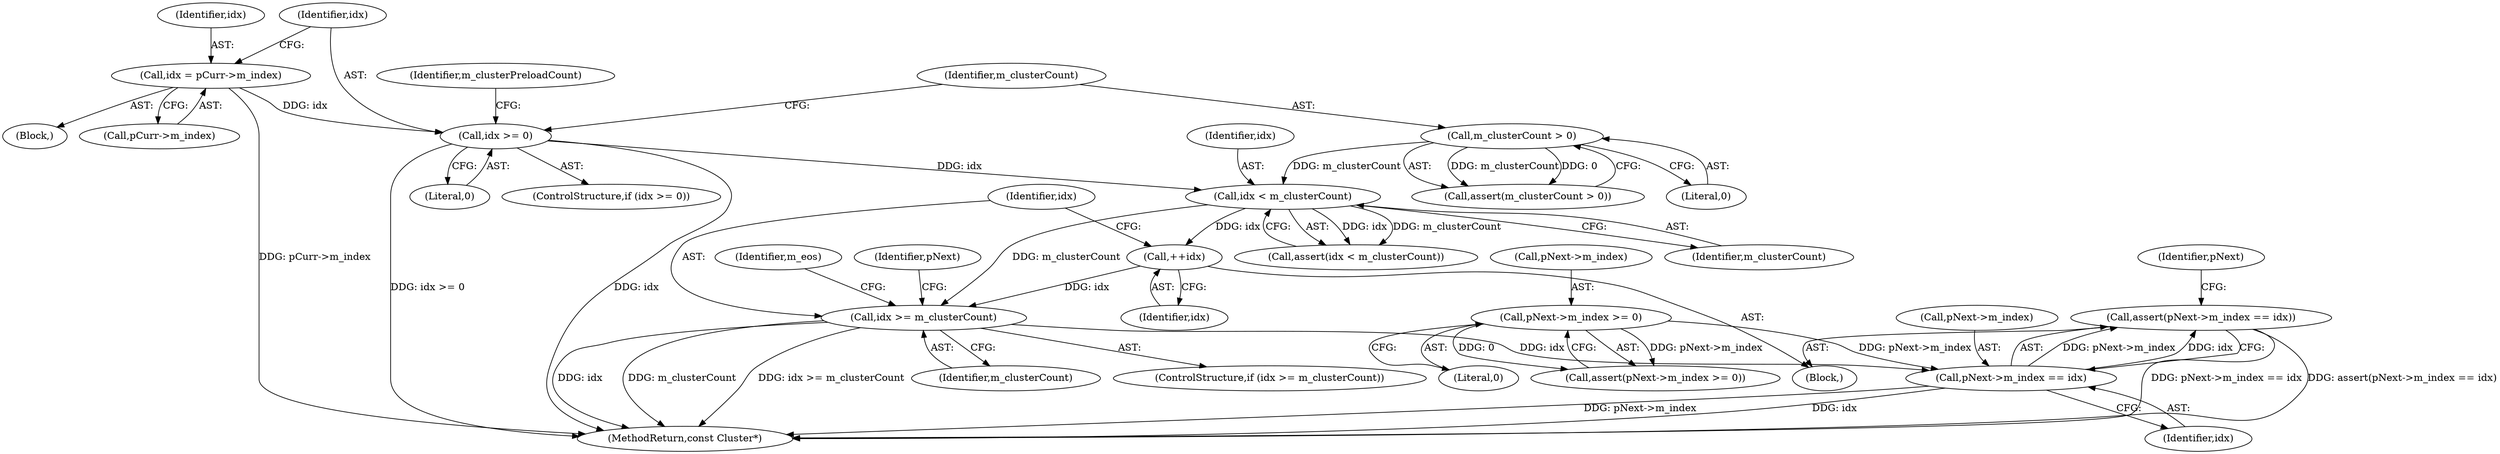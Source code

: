 digraph "0_Android_cc274e2abe8b2a6698a5c47d8aa4bb45f1f9538d_20@API" {
"1000184" [label="(Call,assert(pNext->m_index == idx))"];
"1000185" [label="(Call,pNext->m_index == idx)"];
"1000179" [label="(Call,pNext->m_index >= 0)"];
"1000165" [label="(Call,idx >= m_clusterCount)"];
"1000162" [label="(Call,++idx)"];
"1000153" [label="(Call,idx < m_clusterCount)"];
"1000144" [label="(Call,idx >= 0)"];
"1000138" [label="(Call,idx = pCurr->m_index)"];
"1000149" [label="(Call,m_clusterCount > 0)"];
"1000191" [label="(Identifier,pNext)"];
"1000165" [label="(Call,idx >= m_clusterCount)"];
"1000140" [label="(Call,pCurr->m_index)"];
"1000146" [label="(Literal,0)"];
"1000164" [label="(ControlStructure,if (idx >= m_clusterCount))"];
"1000139" [label="(Identifier,idx)"];
"1000183" [label="(Literal,0)"];
"1000179" [label="(Call,pNext->m_index >= 0)"];
"1000170" [label="(Identifier,m_eos)"];
"1000145" [label="(Identifier,idx)"];
"1000180" [label="(Call,pNext->m_index)"];
"1000194" [label="(Identifier,m_clusterPreloadCount)"];
"1000166" [label="(Identifier,idx)"];
"1000152" [label="(Call,assert(idx < m_clusterCount))"];
"1000144" [label="(Call,idx >= 0)"];
"1000148" [label="(Call,assert(m_clusterCount > 0))"];
"1000147" [label="(Block,)"];
"1000154" [label="(Identifier,idx)"];
"1000186" [label="(Call,pNext->m_index)"];
"1000151" [label="(Literal,0)"];
"1000150" [label="(Identifier,m_clusterCount)"];
"1000178" [label="(Call,assert(pNext->m_index >= 0))"];
"1000138" [label="(Call,idx = pCurr->m_index)"];
"1000167" [label="(Identifier,m_clusterCount)"];
"1000162" [label="(Call,++idx)"];
"1000153" [label="(Call,idx < m_clusterCount)"];
"1000538" [label="(MethodReturn,const Cluster*)"];
"1000149" [label="(Call,m_clusterCount > 0)"];
"1000143" [label="(ControlStructure,if (idx >= 0))"];
"1000185" [label="(Call,pNext->m_index == idx)"];
"1000155" [label="(Identifier,m_clusterCount)"];
"1000184" [label="(Call,assert(pNext->m_index == idx))"];
"1000127" [label="(Block,)"];
"1000189" [label="(Identifier,idx)"];
"1000172" [label="(Identifier,pNext)"];
"1000163" [label="(Identifier,idx)"];
"1000184" -> "1000147"  [label="AST: "];
"1000184" -> "1000185"  [label="CFG: "];
"1000185" -> "1000184"  [label="AST: "];
"1000191" -> "1000184"  [label="CFG: "];
"1000184" -> "1000538"  [label="DDG: pNext->m_index == idx"];
"1000184" -> "1000538"  [label="DDG: assert(pNext->m_index == idx)"];
"1000185" -> "1000184"  [label="DDG: pNext->m_index"];
"1000185" -> "1000184"  [label="DDG: idx"];
"1000185" -> "1000189"  [label="CFG: "];
"1000186" -> "1000185"  [label="AST: "];
"1000189" -> "1000185"  [label="AST: "];
"1000185" -> "1000538"  [label="DDG: pNext->m_index"];
"1000185" -> "1000538"  [label="DDG: idx"];
"1000179" -> "1000185"  [label="DDG: pNext->m_index"];
"1000165" -> "1000185"  [label="DDG: idx"];
"1000179" -> "1000178"  [label="AST: "];
"1000179" -> "1000183"  [label="CFG: "];
"1000180" -> "1000179"  [label="AST: "];
"1000183" -> "1000179"  [label="AST: "];
"1000178" -> "1000179"  [label="CFG: "];
"1000179" -> "1000178"  [label="DDG: pNext->m_index"];
"1000179" -> "1000178"  [label="DDG: 0"];
"1000165" -> "1000164"  [label="AST: "];
"1000165" -> "1000167"  [label="CFG: "];
"1000166" -> "1000165"  [label="AST: "];
"1000167" -> "1000165"  [label="AST: "];
"1000170" -> "1000165"  [label="CFG: "];
"1000172" -> "1000165"  [label="CFG: "];
"1000165" -> "1000538"  [label="DDG: idx"];
"1000165" -> "1000538"  [label="DDG: m_clusterCount"];
"1000165" -> "1000538"  [label="DDG: idx >= m_clusterCount"];
"1000162" -> "1000165"  [label="DDG: idx"];
"1000153" -> "1000165"  [label="DDG: m_clusterCount"];
"1000162" -> "1000147"  [label="AST: "];
"1000162" -> "1000163"  [label="CFG: "];
"1000163" -> "1000162"  [label="AST: "];
"1000166" -> "1000162"  [label="CFG: "];
"1000153" -> "1000162"  [label="DDG: idx"];
"1000153" -> "1000152"  [label="AST: "];
"1000153" -> "1000155"  [label="CFG: "];
"1000154" -> "1000153"  [label="AST: "];
"1000155" -> "1000153"  [label="AST: "];
"1000152" -> "1000153"  [label="CFG: "];
"1000153" -> "1000152"  [label="DDG: idx"];
"1000153" -> "1000152"  [label="DDG: m_clusterCount"];
"1000144" -> "1000153"  [label="DDG: idx"];
"1000149" -> "1000153"  [label="DDG: m_clusterCount"];
"1000144" -> "1000143"  [label="AST: "];
"1000144" -> "1000146"  [label="CFG: "];
"1000145" -> "1000144"  [label="AST: "];
"1000146" -> "1000144"  [label="AST: "];
"1000150" -> "1000144"  [label="CFG: "];
"1000194" -> "1000144"  [label="CFG: "];
"1000144" -> "1000538"  [label="DDG: idx >= 0"];
"1000144" -> "1000538"  [label="DDG: idx"];
"1000138" -> "1000144"  [label="DDG: idx"];
"1000138" -> "1000127"  [label="AST: "];
"1000138" -> "1000140"  [label="CFG: "];
"1000139" -> "1000138"  [label="AST: "];
"1000140" -> "1000138"  [label="AST: "];
"1000145" -> "1000138"  [label="CFG: "];
"1000138" -> "1000538"  [label="DDG: pCurr->m_index"];
"1000149" -> "1000148"  [label="AST: "];
"1000149" -> "1000151"  [label="CFG: "];
"1000150" -> "1000149"  [label="AST: "];
"1000151" -> "1000149"  [label="AST: "];
"1000148" -> "1000149"  [label="CFG: "];
"1000149" -> "1000148"  [label="DDG: m_clusterCount"];
"1000149" -> "1000148"  [label="DDG: 0"];
}
